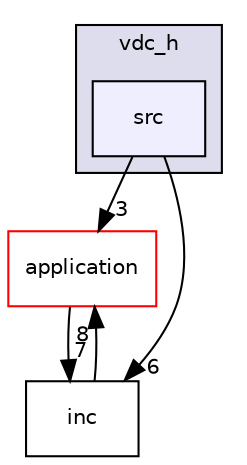 digraph "src" {
  compound=true
  node [ fontsize="10", fontname="Helvetica"];
  edge [ labelfontsize="10", labelfontname="Helvetica"];
  subgraph clusterdir_c80d8aa0941345f73469c48c3b75203f {
    graph [ bgcolor="#ddddee", pencolor="black", label="vdc_h" fontname="Helvetica", fontsize="10", URL="dir_c80d8aa0941345f73469c48c3b75203f.html"]
  dir_0aae2ca502504114747dab323c8f7f7b [shape=box, label="src", style="filled", fillcolor="#eeeeff", pencolor="black", URL="dir_0aae2ca502504114747dab323c8f7f7b.html"];
  }
  dir_eda2a6d705da8f3400ffe9a7dcb90b30 [shape=box label="application" fillcolor="white" style="filled" color="red" URL="dir_eda2a6d705da8f3400ffe9a7dcb90b30.html"];
  dir_4107c4d2c4f57dd84af28b5064e7e826 [shape=box label="inc" URL="dir_4107c4d2c4f57dd84af28b5064e7e826.html"];
  dir_eda2a6d705da8f3400ffe9a7dcb90b30->dir_4107c4d2c4f57dd84af28b5064e7e826 [headlabel="7", labeldistance=1.5 headhref="dir_000002_000096.html"];
  dir_0aae2ca502504114747dab323c8f7f7b->dir_eda2a6d705da8f3400ffe9a7dcb90b30 [headlabel="3", labeldistance=1.5 headhref="dir_000098_000002.html"];
  dir_0aae2ca502504114747dab323c8f7f7b->dir_4107c4d2c4f57dd84af28b5064e7e826 [headlabel="6", labeldistance=1.5 headhref="dir_000098_000096.html"];
  dir_4107c4d2c4f57dd84af28b5064e7e826->dir_eda2a6d705da8f3400ffe9a7dcb90b30 [headlabel="8", labeldistance=1.5 headhref="dir_000096_000002.html"];
}
